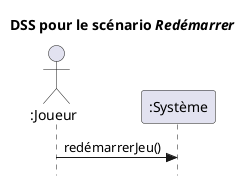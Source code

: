 @startuml
title DSS pour le scénario <i>Redémarrer</i>
skinparam style strictuml
skinparam packageStyle rect
skinparam backgroundcolor transparent
skinparam defaultfontname Verdana

actor ":Joueur" as joueur
participant ":Système" as system

joueur -> system : redémarrerJeu()
@enduml